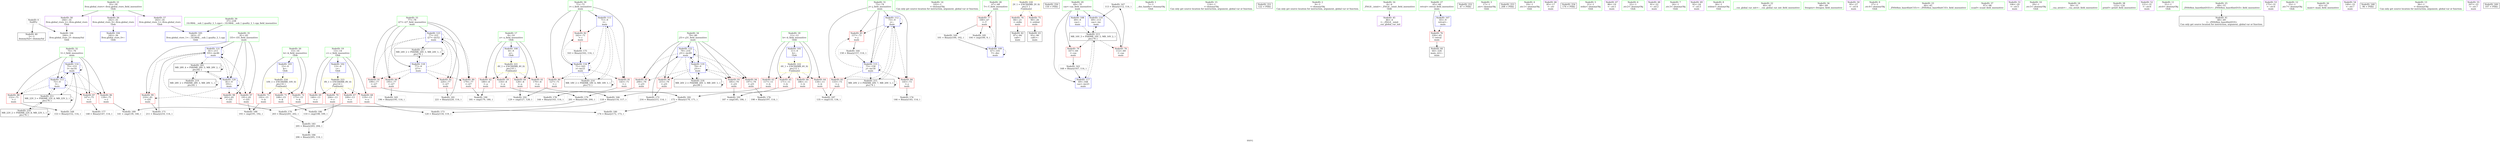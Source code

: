 digraph "SVFG" {
	label="SVFG";

	Node0x563a66c0fac0 [shape=record,color=grey,label="{NodeID: 0\nNullPtr}"];
	Node0x563a66c0fac0 -> Node0x563a66c2b9f0[style=solid];
	Node0x563a66c0fac0 -> Node0x563a66c2ca10[style=solid];
	Node0x563a66c35820 [shape=record,color=grey,label="{NodeID: 180\n174 = Binary(172, 173, )\n}"];
	Node0x563a66c2c1a0 [shape=record,color=red,label="{NodeID: 97\n191\<--81\n\<--l35\nmain\n}"];
	Node0x563a66c2c1a0 -> Node0x563a66c36420[style=solid];
	Node0x563a66c116a0 [shape=record,color=green,label="{NodeID: 14\n102\<--1\n\<--dummyObj\nCan only get source location for instruction, argument, global var or function.}"];
	Node0x563a66c2ce50 [shape=record,color=blue,label="{NodeID: 111\n71\<--9\ni\<--\nmain\n}"];
	Node0x563a66c2ce50 -> Node0x563a66c2eb80[style=dashed];
	Node0x563a66c2ce50 -> Node0x563a66c2ec50[style=dashed];
	Node0x563a66c2ce50 -> Node0x563a66c2ed20[style=dashed];
	Node0x563a66c2ce50 -> Node0x563a66c31a40[style=dashed];
	Node0x563a66c2ce50 -> Node0x563a66c44470[style=dashed];
	Node0x563a66c2af70 [shape=record,color=green,label="{NodeID: 28\n67\<--68\nT\<--T_field_insensitive\nmain\n}"];
	Node0x563a66c2af70 -> Node0x563a66c2e910[style=solid];
	Node0x563a66c2af70 -> Node0x563a66c2ccb0[style=solid];
	Node0x563a66c2bbf0 [shape=record,color=black,label="{NodeID: 42\n87\<--84\ncall\<--\nmain\n}"];
	Node0x563a66c46e70 [shape=record,color=yellow,style=double,label="{NodeID: 222\n6V_1 = ENCHI(MR_6V_0)\npts\{12 \}\nFun[main]}"];
	Node0x563a66c46e70 -> Node0x563a66c2ddb0[style=dashed];
	Node0x563a66c46e70 -> Node0x563a66c2de80[style=dashed];
	Node0x563a66c46e70 -> Node0x563a66c2df50[style=dashed];
	Node0x563a66c46e70 -> Node0x563a66c2e020[style=dashed];
	Node0x563a66c2d770 [shape=record,color=purple,label="{NodeID: 56\n242\<--35\nllvm.global_ctors_0\<--llvm.global_ctors\nGlob }"];
	Node0x563a66c2d770 -> Node0x563a66c2c810[style=solid];
	Node0x563a66c2e360 [shape=record,color=red,label="{NodeID: 70\n204\<--13\n\<--c\nmain\n}"];
	Node0x563a66c2e360 -> Node0x563a66c35ca0[style=solid];
	Node0x563a66c53ce0 [shape=record,color=black,label="{NodeID: 250\n150 = PHI()\n}"];
	Node0x563a66c344a0 [shape=record,color=grey,label="{NodeID: 167\n113 = Binary(112, 114, )\n}"];
	Node0x563a66c344a0 -> Node0x563a66c2cd80[style=solid];
	Node0x563a66c2eec0 [shape=record,color=red,label="{NodeID: 84\n145\<--73\n\<--j\nmain\n}"];
	Node0x563a66c2eec0 -> Node0x563a66c34f20[style=solid];
	Node0x563a66c0ebd0 [shape=record,color=green,label="{NodeID: 1\n7\<--1\n__dso_handle\<--dummyObj\nGlob }"];
	Node0x563a66c359a0 [shape=record,color=grey,label="{NodeID: 181\n221 = Binary(220, 114, )\n}"];
	Node0x563a66c359a0 -> Node0x563a66c31ff0[style=solid];
	Node0x563a66c2c270 [shape=record,color=red,label="{NodeID: 98\n202\<--81\n\<--l35\nmain\n}"];
	Node0x563a66c2c270 -> Node0x563a66c34920[style=solid];
	Node0x563a66c11770 [shape=record,color=green,label="{NodeID: 15\n114\<--1\n\<--dummyObj\nCan only get source location for instruction, argument, global var or function.}"];
	Node0x563a66c2cf20 [shape=record,color=blue,label="{NodeID: 112\n73\<--9\nj\<--\nmain\n}"];
	Node0x563a66c2cf20 -> Node0x563a66c2edf0[style=dashed];
	Node0x563a66c2cf20 -> Node0x563a66c2eec0[style=dashed];
	Node0x563a66c2cf20 -> Node0x563a66c2ef90[style=dashed];
	Node0x563a66c2cf20 -> Node0x563a66c2cf20[style=dashed];
	Node0x563a66c2cf20 -> Node0x563a66c31970[style=dashed];
	Node0x563a66c2cf20 -> Node0x563a66c44970[style=dashed];
	Node0x563a66c2b040 [shape=record,color=green,label="{NodeID: 29\n69\<--70\ncas\<--cas_field_insensitive\nmain\n}"];
	Node0x563a66c2b040 -> Node0x563a66c2e9e0[style=solid];
	Node0x563a66c2b040 -> Node0x563a66c2eab0[style=solid];
	Node0x563a66c2b040 -> Node0x563a66c2cbe0[style=solid];
	Node0x563a66c2b040 -> Node0x563a66c2cd80[style=solid];
	Node0x563a66c2b040 -> Node0x563a66c31b10[style=solid];
	Node0x563a66c2bcc0 [shape=record,color=black,label="{NodeID: 43\n93\<--90\ncall1\<--\nmain\n}"];
	Node0x563a66c46f50 [shape=record,color=yellow,style=double,label="{NodeID: 223\n8V_1 = ENCHI(MR_8V_0)\npts\{14 \}\nFun[main]}"];
	Node0x563a66c46f50 -> Node0x563a66c2e0f0[style=dashed];
	Node0x563a66c46f50 -> Node0x563a66c2e1c0[style=dashed];
	Node0x563a66c46f50 -> Node0x563a66c2e290[style=dashed];
	Node0x563a66c46f50 -> Node0x563a66c2e360[style=dashed];
	Node0x563a66c2d870 [shape=record,color=purple,label="{NodeID: 57\n243\<--35\nllvm.global_ctors_1\<--llvm.global_ctors\nGlob }"];
	Node0x563a66c2d870 -> Node0x563a66c2c910[style=solid];
	Node0x563a66c2e430 [shape=record,color=red,label="{NodeID: 71\n108\<--15\n\<--k\nmain\n}"];
	Node0x563a66c2e430 -> Node0x563a66c36120[style=solid];
	Node0x563a66c53de0 [shape=record,color=black,label="{NodeID: 251\n122 = PHI()\n}"];
	Node0x563a66c34620 [shape=record,color=grey,label="{NodeID: 168\n153 = Binary(152, 114, )\n}"];
	Node0x563a66c34620 -> Node0x563a66c318a0[style=solid];
	Node0x563a66c2ef90 [shape=record,color=red,label="{NodeID: 85\n157\<--73\n\<--j\nmain\n}"];
	Node0x563a66c2ef90 -> Node0x563a66c34020[style=solid];
	Node0x563a66c0fe20 [shape=record,color=green,label="{NodeID: 2\n9\<--1\n\<--dummyObj\nCan only get source location for instruction, argument, global var or function.}"];
	Node0x563a66c35b20 [shape=record,color=grey,label="{NodeID: 182\n172 = Binary(170, 171, )\n}"];
	Node0x563a66c35b20 -> Node0x563a66c35820[style=solid];
	Node0x563a66c2c340 [shape=record,color=red,label="{NodeID: 99\n210\<--81\n\<--l35\nmain\n}"];
	Node0x563a66c2c340 -> Node0x563a66c34aa0[style=solid];
	Node0x563a66c107b0 [shape=record,color=green,label="{NodeID: 16\n4\<--6\n_ZStL8__ioinit\<--_ZStL8__ioinit_field_insensitive\nGlob }"];
	Node0x563a66c107b0 -> Node0x563a66c2be60[style=solid];
	Node0x563a66c2cff0 [shape=record,color=blue,label="{NodeID: 113\n75\<--9\nl\<--\nmain\n}"];
	Node0x563a66c2cff0 -> Node0x563a66c2f060[style=dashed];
	Node0x563a66c2cff0 -> Node0x563a66c2f130[style=dashed];
	Node0x563a66c2cff0 -> Node0x563a66c2f200[style=dashed];
	Node0x563a66c2cff0 -> Node0x563a66c2cff0[style=dashed];
	Node0x563a66c2cff0 -> Node0x563a66c318a0[style=dashed];
	Node0x563a66c2cff0 -> Node0x563a66c43570[style=dashed];
	Node0x563a66c2b110 [shape=record,color=green,label="{NodeID: 30\n71\<--72\ni\<--i_field_insensitive\nmain\n}"];
	Node0x563a66c2b110 -> Node0x563a66c2eb80[style=solid];
	Node0x563a66c2b110 -> Node0x563a66c2ec50[style=solid];
	Node0x563a66c2b110 -> Node0x563a66c2ed20[style=solid];
	Node0x563a66c2b110 -> Node0x563a66c2ce50[style=solid];
	Node0x563a66c2b110 -> Node0x563a66c31a40[style=solid];
	Node0x563a66c2bd90 [shape=record,color=black,label="{NodeID: 44\n64\<--226\nmain_ret\<--\nmain\n}"];
	Node0x563a66c47840 [shape=record,color=yellow,style=double,label="{NodeID: 224\n10V_1 = ENCHI(MR_10V_0)\npts\{16 \}\nFun[main]}"];
	Node0x563a66c47840 -> Node0x563a66c2e430[style=dashed];
	Node0x563a66c47840 -> Node0x563a66c2e500[style=dashed];
	Node0x563a66c47840 -> Node0x563a66c2e5d0[style=dashed];
	Node0x563a66c2d970 [shape=record,color=purple,label="{NodeID: 58\n244\<--35\nllvm.global_ctors_2\<--llvm.global_ctors\nGlob }"];
	Node0x563a66c2d970 -> Node0x563a66c2ca10[style=solid];
	Node0x563a66c2e500 [shape=record,color=red,label="{NodeID: 72\n173\<--15\n\<--k\nmain\n}"];
	Node0x563a66c2e500 -> Node0x563a66c35820[style=solid];
	Node0x563a66c53ee0 [shape=record,color=black,label="{NodeID: 252\n47 = PHI()\n}"];
	Node0x563a66c347a0 [shape=record,color=grey,label="{NodeID: 169\n101 = Binary(100, 102, )\n}"];
	Node0x563a66c347a0 -> Node0x563a66c2ccb0[style=solid];
	Node0x563a66c2f060 [shape=record,color=red,label="{NodeID: 86\n139\<--75\n\<--l\nmain\n}"];
	Node0x563a66c2f060 -> Node0x563a66c365a0[style=solid];
	Node0x563a66c10680 [shape=record,color=green,label="{NodeID: 3\n17\<--1\n.str\<--dummyObj\nGlob }"];
	Node0x563a66c35ca0 [shape=record,color=grey,label="{NodeID: 183\n205 = Binary(203, 204, )\n}"];
	Node0x563a66c35ca0 -> Node0x563a66c35e20[style=solid];
	Node0x563a66c2c410 [shape=record,color=blue,label="{NodeID: 100\n8\<--9\na\<--\nGlob }"];
	Node0x563a66c2c410 -> Node0x563a66c46d90[style=dashed];
	Node0x563a66c10880 [shape=record,color=green,label="{NodeID: 17\n8\<--10\na\<--a_field_insensitive\nGlob }"];
	Node0x563a66c10880 -> Node0x563a66c2da70[style=solid];
	Node0x563a66c10880 -> Node0x563a66c2db40[style=solid];
	Node0x563a66c10880 -> Node0x563a66c2dc10[style=solid];
	Node0x563a66c10880 -> Node0x563a66c2dce0[style=solid];
	Node0x563a66c10880 -> Node0x563a66c2c410[style=solid];
	Node0x563a66c318a0 [shape=record,color=blue,label="{NodeID: 114\n75\<--153\nl\<--inc16\nmain\n}"];
	Node0x563a66c318a0 -> Node0x563a66c2f060[style=dashed];
	Node0x563a66c318a0 -> Node0x563a66c2f130[style=dashed];
	Node0x563a66c318a0 -> Node0x563a66c2f200[style=dashed];
	Node0x563a66c318a0 -> Node0x563a66c2cff0[style=dashed];
	Node0x563a66c318a0 -> Node0x563a66c318a0[style=dashed];
	Node0x563a66c318a0 -> Node0x563a66c43570[style=dashed];
	Node0x563a66c2b1e0 [shape=record,color=green,label="{NodeID: 31\n73\<--74\nj\<--j_field_insensitive\nmain\n}"];
	Node0x563a66c2b1e0 -> Node0x563a66c2edf0[style=solid];
	Node0x563a66c2b1e0 -> Node0x563a66c2eec0[style=solid];
	Node0x563a66c2b1e0 -> Node0x563a66c2ef90[style=solid];
	Node0x563a66c2b1e0 -> Node0x563a66c2cf20[style=solid];
	Node0x563a66c2b1e0 -> Node0x563a66c31970[style=solid];
	Node0x563a66c43570 [shape=record,color=black,label="{NodeID: 211\nMR_22V_3 = PHI(MR_22V_4, MR_22V_2, )\npts\{76 \}\n}"];
	Node0x563a66c43570 -> Node0x563a66c2cff0[style=dashed];
	Node0x563a66c43570 -> Node0x563a66c43570[style=dashed];
	Node0x563a66c43570 -> Node0x563a66c44e70[style=dashed];
	Node0x563a66c2be60 [shape=record,color=purple,label="{NodeID: 45\n46\<--4\n\<--_ZStL8__ioinit\n__cxx_global_var_init\n}"];
	Node0x563a66c2da70 [shape=record,color=red,label="{NodeID: 59\n116\<--8\n\<--a\nmain\n}"];
	Node0x563a66c2da70 -> Node0x563a66c34320[style=solid];
	Node0x563a66c2e5d0 [shape=record,color=red,label="{NodeID: 73\n192\<--15\n\<--k\nmain\n}"];
	Node0x563a66c2e5d0 -> Node0x563a66c36420[style=solid];
	Node0x563a66c53fe0 [shape=record,color=black,label="{NodeID: 253\n208 = PHI()\n}"];
	Node0x563a66c34920 [shape=record,color=grey,label="{NodeID: 170\n203 = Binary(201, 202, )\n}"];
	Node0x563a66c34920 -> Node0x563a66c35ca0[style=solid];
	Node0x563a66c2f130 [shape=record,color=red,label="{NodeID: 87\n147\<--75\n\<--l\nmain\n}"];
	Node0x563a66c2f130 -> Node0x563a66c353a0[style=solid];
	Node0x563a66c100c0 [shape=record,color=green,label="{NodeID: 4\n19\<--1\n.str.1\<--dummyObj\nGlob }"];
	Node0x563a66c35e20 [shape=record,color=grey,label="{NodeID: 184\n206 = Binary(205, 114, )\n}"];
	Node0x563a66c2c510 [shape=record,color=blue,label="{NodeID: 101\n11\<--9\nb\<--\nGlob }"];
	Node0x563a66c2c510 -> Node0x563a66c46e70[style=dashed];
	Node0x563a66c10950 [shape=record,color=green,label="{NodeID: 18\n11\<--12\nb\<--b_field_insensitive\nGlob }"];
	Node0x563a66c10950 -> Node0x563a66c2ddb0[style=solid];
	Node0x563a66c10950 -> Node0x563a66c2de80[style=solid];
	Node0x563a66c10950 -> Node0x563a66c2df50[style=solid];
	Node0x563a66c10950 -> Node0x563a66c2e020[style=solid];
	Node0x563a66c10950 -> Node0x563a66c2c510[style=solid];
	Node0x563a66c31970 [shape=record,color=blue,label="{NodeID: 115\n73\<--158\nj\<--inc18\nmain\n}"];
	Node0x563a66c31970 -> Node0x563a66c2edf0[style=dashed];
	Node0x563a66c31970 -> Node0x563a66c2eec0[style=dashed];
	Node0x563a66c31970 -> Node0x563a66c2ef90[style=dashed];
	Node0x563a66c31970 -> Node0x563a66c2cf20[style=dashed];
	Node0x563a66c31970 -> Node0x563a66c31970[style=dashed];
	Node0x563a66c31970 -> Node0x563a66c44970[style=dashed];
	Node0x563a66c2b2b0 [shape=record,color=green,label="{NodeID: 32\n75\<--76\nl\<--l_field_insensitive\nmain\n}"];
	Node0x563a66c2b2b0 -> Node0x563a66c2f060[style=solid];
	Node0x563a66c2b2b0 -> Node0x563a66c2f130[style=solid];
	Node0x563a66c2b2b0 -> Node0x563a66c2f200[style=solid];
	Node0x563a66c2b2b0 -> Node0x563a66c2cff0[style=solid];
	Node0x563a66c2b2b0 -> Node0x563a66c318a0[style=solid];
	Node0x563a66c2bf30 [shape=record,color=purple,label="{NodeID: 46\n85\<--17\n\<--.str\nmain\n}"];
	Node0x563a66c2db40 [shape=record,color=red,label="{NodeID: 60\n128\<--8\n\<--a\nmain\n}"];
	Node0x563a66c2db40 -> Node0x563a66c2f940[style=solid];
	Node0x563a66c2e6a0 [shape=record,color=red,label="{NodeID: 74\n84\<--21\n\<--stdin\nmain\n}"];
	Node0x563a66c2e6a0 -> Node0x563a66c2bbf0[style=solid];
	Node0x563a66c540e0 [shape=record,color=black,label="{NodeID: 254\n176 = PHI()\n}"];
	Node0x563a66c34aa0 [shape=record,color=grey,label="{NodeID: 171\n211 = Binary(210, 114, )\n}"];
	Node0x563a66c34aa0 -> Node0x563a66c31e50[style=solid];
	Node0x563a66c2f200 [shape=record,color=red,label="{NodeID: 88\n152\<--75\n\<--l\nmain\n}"];
	Node0x563a66c2f200 -> Node0x563a66c34620[style=solid];
	Node0x563a66c0fce0 [shape=record,color=green,label="{NodeID: 5\n21\<--1\nstdin\<--dummyObj\nGlob }"];
	Node0x563a66c35fa0 [shape=record,color=grey,label="{NodeID: 185\n104 = cmp(100, 9, )\n}"];
	Node0x563a66c2c610 [shape=record,color=blue,label="{NodeID: 102\n13\<--9\nc\<--\nGlob }"];
	Node0x563a66c2c610 -> Node0x563a66c46f50[style=dashed];
	Node0x563a66c10a20 [shape=record,color=green,label="{NodeID: 19\n13\<--14\nc\<--c_field_insensitive\nGlob }"];
	Node0x563a66c10a20 -> Node0x563a66c2e0f0[style=solid];
	Node0x563a66c10a20 -> Node0x563a66c2e1c0[style=solid];
	Node0x563a66c10a20 -> Node0x563a66c2e290[style=solid];
	Node0x563a66c10a20 -> Node0x563a66c2e360[style=solid];
	Node0x563a66c10a20 -> Node0x563a66c2c610[style=solid];
	Node0x563a66c31a40 [shape=record,color=blue,label="{NodeID: 116\n71\<--163\ni\<--inc21\nmain\n}"];
	Node0x563a66c31a40 -> Node0x563a66c2eb80[style=dashed];
	Node0x563a66c31a40 -> Node0x563a66c2ec50[style=dashed];
	Node0x563a66c31a40 -> Node0x563a66c2ed20[style=dashed];
	Node0x563a66c31a40 -> Node0x563a66c31a40[style=dashed];
	Node0x563a66c31a40 -> Node0x563a66c44470[style=dashed];
	Node0x563a66c2b380 [shape=record,color=green,label="{NodeID: 33\n77\<--78\ni27\<--i27_field_insensitive\nmain\n}"];
	Node0x563a66c2b380 -> Node0x563a66c2f2d0[style=solid];
	Node0x563a66c2b380 -> Node0x563a66c2f3a0[style=solid];
	Node0x563a66c2b380 -> Node0x563a66c2f470[style=solid];
	Node0x563a66c2b380 -> Node0x563a66c2f540[style=solid];
	Node0x563a66c2b380 -> Node0x563a66c31be0[style=solid];
	Node0x563a66c2b380 -> Node0x563a66c31ff0[style=solid];
	Node0x563a66c43f70 [shape=record,color=black,label="{NodeID: 213\nMR_16V_3 = PHI(MR_16V_5, MR_16V_2, )\npts\{70 \}\n}"];
	Node0x563a66c43f70 -> Node0x563a66c2e9e0[style=dashed];
	Node0x563a66c43f70 -> Node0x563a66c2eab0[style=dashed];
	Node0x563a66c43f70 -> Node0x563a66c2cd80[style=dashed];
	Node0x563a66c43f70 -> Node0x563a66c31b10[style=dashed];
	Node0x563a66c2c000 [shape=record,color=purple,label="{NodeID: 47\n86\<--19\n\<--.str.1\nmain\n}"];
	Node0x563a66c2dc10 [shape=record,color=red,label="{NodeID: 61\n170\<--8\n\<--a\nmain\n}"];
	Node0x563a66c2dc10 -> Node0x563a66c35b20[style=solid];
	Node0x563a66c2e770 [shape=record,color=red,label="{NodeID: 75\n90\<--26\n\<--stdout\nmain\n}"];
	Node0x563a66c2e770 -> Node0x563a66c2bcc0[style=solid];
	Node0x563a66c34c20 [shape=record,color=grey,label="{NodeID: 172\n216 = Binary(215, 114, )\n}"];
	Node0x563a66c34c20 -> Node0x563a66c31f20[style=solid];
	Node0x563a66c2f2d0 [shape=record,color=red,label="{NodeID: 89\n179\<--77\n\<--i27\nmain\n}"];
	Node0x563a66c2f2d0 -> Node0x563a66c36720[style=solid];
	Node0x563a66c0ff40 [shape=record,color=green,label="{NodeID: 6\n22\<--1\n.str.2\<--dummyObj\nGlob }"];
	Node0x563a66c36120 [shape=record,color=grey,label="{NodeID: 186\n110 = cmp(108, 109, )\n}"];
	Node0x563a66c2c710 [shape=record,color=blue,label="{NodeID: 103\n15\<--9\nk\<--\nGlob }"];
	Node0x563a66c2c710 -> Node0x563a66c47840[style=dashed];
	Node0x563a66c10af0 [shape=record,color=green,label="{NodeID: 20\n15\<--16\nk\<--k_field_insensitive\nGlob }"];
	Node0x563a66c10af0 -> Node0x563a66c2e430[style=solid];
	Node0x563a66c10af0 -> Node0x563a66c2e500[style=solid];
	Node0x563a66c10af0 -> Node0x563a66c2e5d0[style=solid];
	Node0x563a66c10af0 -> Node0x563a66c2c710[style=solid];
	Node0x563a66c31b10 [shape=record,color=blue,label="{NodeID: 117\n69\<--168\ncas\<--inc23\nmain\n}"];
	Node0x563a66c31b10 -> Node0x563a66c43f70[style=dashed];
	Node0x563a66c2b450 [shape=record,color=green,label="{NodeID: 34\n79\<--80\nj31\<--j31_field_insensitive\nmain\n}"];
	Node0x563a66c2b450 -> Node0x563a66c2f610[style=solid];
	Node0x563a66c2b450 -> Node0x563a66c2f6e0[style=solid];
	Node0x563a66c2b450 -> Node0x563a66c2f7b0[style=solid];
	Node0x563a66c2b450 -> Node0x563a66c2c0d0[style=solid];
	Node0x563a66c2b450 -> Node0x563a66c31cb0[style=solid];
	Node0x563a66c2b450 -> Node0x563a66c31f20[style=solid];
	Node0x563a66c44470 [shape=record,color=black,label="{NodeID: 214\nMR_18V_2 = PHI(MR_18V_6, MR_18V_1, )\npts\{72 \}\n}"];
	Node0x563a66c44470 -> Node0x563a66c2ce50[style=dashed];
	Node0x563a66c44470 -> Node0x563a66c44470[style=dashed];
	Node0x563a66c2d0f0 [shape=record,color=purple,label="{NodeID: 48\n91\<--22\n\<--.str.2\nmain\n}"];
	Node0x563a66c2dce0 [shape=record,color=red,label="{NodeID: 62\n180\<--8\n\<--a\nmain\n}"];
	Node0x563a66c2dce0 -> Node0x563a66c36720[style=solid];
	Node0x563a66c2e840 [shape=record,color=red,label="{NodeID: 76\n226\<--65\n\<--retval\nmain\n}"];
	Node0x563a66c2e840 -> Node0x563a66c2bd90[style=solid];
	Node0x563a66c34da0 [shape=record,color=grey,label="{NodeID: 173\n120 = Binary(118, 119, )\n}"];
	Node0x563a66c2f3a0 [shape=record,color=red,label="{NodeID: 90\n195\<--77\n\<--i27\nmain\n}"];
	Node0x563a66c2f3a0 -> Node0x563a66c341a0[style=solid];
	Node0x563a66c0ffd0 [shape=record,color=green,label="{NodeID: 7\n24\<--1\n.str.3\<--dummyObj\nGlob }"];
	Node0x563a66c362a0 [shape=record,color=grey,label="{NodeID: 187\n135 = cmp(133, 134, )\n}"];
	Node0x563a66c2c810 [shape=record,color=blue,label="{NodeID: 104\n242\<--36\nllvm.global_ctors_0\<--\nGlob }"];
	Node0x563a66c10bc0 [shape=record,color=green,label="{NodeID: 21\n35\<--39\nllvm.global_ctors\<--llvm.global_ctors_field_insensitive\nGlob }"];
	Node0x563a66c10bc0 -> Node0x563a66c2d770[style=solid];
	Node0x563a66c10bc0 -> Node0x563a66c2d870[style=solid];
	Node0x563a66c10bc0 -> Node0x563a66c2d970[style=solid];
	Node0x563a66c40370 [shape=record,color=black,label="{NodeID: 201\nMR_28V_4 = PHI(MR_28V_5, MR_28V_2, )\npts\{82 \}\n}"];
	Node0x563a66c40370 -> Node0x563a66c31d80[style=dashed];
	Node0x563a66c40370 -> Node0x563a66c40370[style=dashed];
	Node0x563a66c40370 -> Node0x563a66c45d70[style=dashed];
	Node0x563a66c31be0 [shape=record,color=blue,label="{NodeID: 118\n77\<--9\ni27\<--\nmain\n}"];
	Node0x563a66c31be0 -> Node0x563a66c2f2d0[style=dashed];
	Node0x563a66c31be0 -> Node0x563a66c2f3a0[style=dashed];
	Node0x563a66c31be0 -> Node0x563a66c2f470[style=dashed];
	Node0x563a66c31be0 -> Node0x563a66c2f540[style=dashed];
	Node0x563a66c31be0 -> Node0x563a66c31ff0[style=dashed];
	Node0x563a66c31be0 -> Node0x563a66c45370[style=dashed];
	Node0x563a66c2b520 [shape=record,color=green,label="{NodeID: 35\n81\<--82\nl35\<--l35_field_insensitive\nmain\n}"];
	Node0x563a66c2b520 -> Node0x563a66c2c1a0[style=solid];
	Node0x563a66c2b520 -> Node0x563a66c2c270[style=solid];
	Node0x563a66c2b520 -> Node0x563a66c2c340[style=solid];
	Node0x563a66c2b520 -> Node0x563a66c31d80[style=solid];
	Node0x563a66c2b520 -> Node0x563a66c31e50[style=solid];
	Node0x563a66c44970 [shape=record,color=black,label="{NodeID: 215\nMR_20V_2 = PHI(MR_20V_7, MR_20V_1, )\npts\{74 \}\n}"];
	Node0x563a66c44970 -> Node0x563a66c2cf20[style=dashed];
	Node0x563a66c44970 -> Node0x563a66c44970[style=dashed];
	Node0x563a66c2d1c0 [shape=record,color=purple,label="{NodeID: 49\n92\<--24\n\<--.str.3\nmain\n}"];
	Node0x563a66c2ddb0 [shape=record,color=red,label="{NodeID: 63\n117\<--11\n\<--b\nmain\n}"];
	Node0x563a66c2ddb0 -> Node0x563a66c34320[style=solid];
	Node0x563a66c2e910 [shape=record,color=red,label="{NodeID: 77\n100\<--67\n\<--T\nmain\n}"];
	Node0x563a66c2e910 -> Node0x563a66c347a0[style=solid];
	Node0x563a66c2e910 -> Node0x563a66c35fa0[style=solid];
	Node0x563a66c34f20 [shape=record,color=grey,label="{NodeID: 174\n146 = Binary(145, 114, )\n}"];
	Node0x563a66c2f470 [shape=record,color=red,label="{NodeID: 91\n199\<--77\n\<--i27\nmain\n}"];
	Node0x563a66c2f470 -> Node0x563a66c356a0[style=solid];
	Node0x563a66c11200 [shape=record,color=green,label="{NodeID: 8\n26\<--1\nstdout\<--dummyObj\nGlob }"];
	Node0x563a66c36420 [shape=record,color=grey,label="{NodeID: 188\n193 = cmp(191, 192, )\n}"];
	Node0x563a66c2c910 [shape=record,color=blue,label="{NodeID: 105\n243\<--37\nllvm.global_ctors_1\<--_GLOBAL__sub_I_quailty_2_1.cpp\nGlob }"];
	Node0x563a66c10c90 [shape=record,color=green,label="{NodeID: 22\n40\<--41\n__cxx_global_var_init\<--__cxx_global_var_init_field_insensitive\n}"];
	Node0x563a66c31cb0 [shape=record,color=blue,label="{NodeID: 119\n79\<--9\nj31\<--\nmain\n}"];
	Node0x563a66c31cb0 -> Node0x563a66c2f610[style=dashed];
	Node0x563a66c31cb0 -> Node0x563a66c2f6e0[style=dashed];
	Node0x563a66c31cb0 -> Node0x563a66c2f7b0[style=dashed];
	Node0x563a66c31cb0 -> Node0x563a66c2c0d0[style=dashed];
	Node0x563a66c31cb0 -> Node0x563a66c31cb0[style=dashed];
	Node0x563a66c31cb0 -> Node0x563a66c31f20[style=dashed];
	Node0x563a66c31cb0 -> Node0x563a66c45870[style=dashed];
	Node0x563a66c2b5f0 [shape=record,color=green,label="{NodeID: 36\n88\<--89\nfreopen\<--freopen_field_insensitive\n}"];
	Node0x563a66c44e70 [shape=record,color=black,label="{NodeID: 216\nMR_22V_2 = PHI(MR_22V_8, MR_22V_1, )\npts\{76 \}\n}"];
	Node0x563a66c44e70 -> Node0x563a66c43570[style=dashed];
	Node0x563a66c44e70 -> Node0x563a66c44e70[style=dashed];
	Node0x563a66c2d290 [shape=record,color=purple,label="{NodeID: 50\n95\<--27\n\<--.str.4\nmain\n}"];
	Node0x563a66c2de80 [shape=record,color=red,label="{NodeID: 64\n134\<--11\n\<--b\nmain\n}"];
	Node0x563a66c2de80 -> Node0x563a66c362a0[style=solid];
	Node0x563a66c2e9e0 [shape=record,color=red,label="{NodeID: 78\n112\<--69\n\<--cas\nmain\n}"];
	Node0x563a66c2e9e0 -> Node0x563a66c344a0[style=solid];
	Node0x563a66c350a0 [shape=record,color=grey,label="{NodeID: 175\n163 = Binary(162, 114, )\n}"];
	Node0x563a66c350a0 -> Node0x563a66c31a40[style=solid];
	Node0x563a66c2f540 [shape=record,color=red,label="{NodeID: 92\n220\<--77\n\<--i27\nmain\n}"];
	Node0x563a66c2f540 -> Node0x563a66c359a0[style=solid];
	Node0x563a66c11290 [shape=record,color=green,label="{NodeID: 9\n27\<--1\n.str.4\<--dummyObj\nGlob }"];
	Node0x563a66c365a0 [shape=record,color=grey,label="{NodeID: 189\n141 = cmp(139, 140, )\n}"];
	Node0x563a66c2ca10 [shape=record,color=blue, style = dotted,label="{NodeID: 106\n244\<--3\nllvm.global_ctors_2\<--dummyVal\nGlob }"];
	Node0x563a66c10d60 [shape=record,color=green,label="{NodeID: 23\n44\<--45\n_ZNSt8ios_base4InitC1Ev\<--_ZNSt8ios_base4InitC1Ev_field_insensitive\n}"];
	Node0x563a66c31d80 [shape=record,color=blue,label="{NodeID: 120\n81\<--9\nl35\<--\nmain\n}"];
	Node0x563a66c31d80 -> Node0x563a66c2c1a0[style=dashed];
	Node0x563a66c31d80 -> Node0x563a66c2c270[style=dashed];
	Node0x563a66c31d80 -> Node0x563a66c2c340[style=dashed];
	Node0x563a66c31d80 -> Node0x563a66c31d80[style=dashed];
	Node0x563a66c31d80 -> Node0x563a66c31e50[style=dashed];
	Node0x563a66c31d80 -> Node0x563a66c40370[style=dashed];
	Node0x563a66c2b6f0 [shape=record,color=green,label="{NodeID: 37\n97\<--98\nscanf\<--scanf_field_insensitive\n}"];
	Node0x563a66c45370 [shape=record,color=black,label="{NodeID: 217\nMR_24V_2 = PHI(MR_24V_3, MR_24V_1, )\npts\{78 \}\n}"];
	Node0x563a66c45370 -> Node0x563a66c31be0[style=dashed];
	Node0x563a66c45370 -> Node0x563a66c45370[style=dashed];
	Node0x563a66c2d360 [shape=record,color=purple,label="{NodeID: 51\n106\<--29\n\<--.str.5\nmain\n}"];
	Node0x563a66c2df50 [shape=record,color=red,label="{NodeID: 65\n171\<--11\n\<--b\nmain\n}"];
	Node0x563a66c2df50 -> Node0x563a66c35b20[style=solid];
	Node0x563a66c2eab0 [shape=record,color=red,label="{NodeID: 79\n167\<--69\n\<--cas\nmain\n}"];
	Node0x563a66c2eab0 -> Node0x563a66c33ea0[style=solid];
	Node0x563a66c35220 [shape=record,color=grey,label="{NodeID: 176\n198 = Binary(197, 114, )\n}"];
	Node0x563a66c2f610 [shape=record,color=red,label="{NodeID: 93\n185\<--79\n\<--j31\nmain\n}"];
	Node0x563a66c2f610 -> Node0x563a66c368a0[style=solid];
	Node0x563a66c11320 [shape=record,color=green,label="{NodeID: 10\n29\<--1\n.str.5\<--dummyObj\nGlob }"];
	Node0x563a66c36720 [shape=record,color=grey,label="{NodeID: 190\n181 = cmp(179, 180, )\n}"];
	Node0x563a66c2cb10 [shape=record,color=blue,label="{NodeID: 107\n65\<--9\nretval\<--\nmain\n}"];
	Node0x563a66c2cb10 -> Node0x563a66c2e840[style=dashed];
	Node0x563a66c10e30 [shape=record,color=green,label="{NodeID: 24\n50\<--51\n__cxa_atexit\<--__cxa_atexit_field_insensitive\n}"];
	Node0x563a66c31e50 [shape=record,color=blue,label="{NodeID: 121\n81\<--211\nl35\<--inc46\nmain\n}"];
	Node0x563a66c31e50 -> Node0x563a66c2c1a0[style=dashed];
	Node0x563a66c31e50 -> Node0x563a66c2c270[style=dashed];
	Node0x563a66c31e50 -> Node0x563a66c2c340[style=dashed];
	Node0x563a66c31e50 -> Node0x563a66c31d80[style=dashed];
	Node0x563a66c31e50 -> Node0x563a66c31e50[style=dashed];
	Node0x563a66c31e50 -> Node0x563a66c40370[style=dashed];
	Node0x563a66c2b7f0 [shape=record,color=green,label="{NodeID: 38\n123\<--124\nprintf\<--printf_field_insensitive\n}"];
	Node0x563a66c45870 [shape=record,color=black,label="{NodeID: 218\nMR_26V_2 = PHI(MR_26V_3, MR_26V_1, )\npts\{80 \}\n}"];
	Node0x563a66c45870 -> Node0x563a66c31cb0[style=dashed];
	Node0x563a66c45870 -> Node0x563a66c45870[style=dashed];
	Node0x563a66c2d430 [shape=record,color=purple,label="{NodeID: 52\n121\<--31\n\<--.str.6\nmain\n}"];
	Node0x563a66c2e020 [shape=record,color=red,label="{NodeID: 66\n186\<--11\n\<--b\nmain\n}"];
	Node0x563a66c2e020 -> Node0x563a66c368a0[style=solid];
	Node0x563a66c33ea0 [shape=record,color=grey,label="{NodeID: 163\n168 = Binary(167, 114, )\n}"];
	Node0x563a66c33ea0 -> Node0x563a66c31b10[style=solid];
	Node0x563a66c2eb80 [shape=record,color=red,label="{NodeID: 80\n127\<--71\n\<--i\nmain\n}"];
	Node0x563a66c2eb80 -> Node0x563a66c2f940[style=solid];
	Node0x563a66c353a0 [shape=record,color=grey,label="{NodeID: 177\n148 = Binary(147, 114, )\n}"];
	Node0x563a66c2f6e0 [shape=record,color=red,label="{NodeID: 94\n197\<--79\n\<--j31\nmain\n}"];
	Node0x563a66c2f6e0 -> Node0x563a66c35220[style=solid];
	Node0x563a66c113b0 [shape=record,color=green,label="{NodeID: 11\n31\<--1\n.str.6\<--dummyObj\nGlob }"];
	Node0x563a66c368a0 [shape=record,color=grey,label="{NodeID: 191\n187 = cmp(185, 186, )\n}"];
	Node0x563a66c2cbe0 [shape=record,color=blue,label="{NodeID: 108\n69\<--9\ncas\<--\nmain\n}"];
	Node0x563a66c2cbe0 -> Node0x563a66c43f70[style=dashed];
	Node0x563a66c10f00 [shape=record,color=green,label="{NodeID: 25\n49\<--55\n_ZNSt8ios_base4InitD1Ev\<--_ZNSt8ios_base4InitD1Ev_field_insensitive\n}"];
	Node0x563a66c10f00 -> Node0x563a66c2baf0[style=solid];
	Node0x563a66c31f20 [shape=record,color=blue,label="{NodeID: 122\n79\<--216\nj31\<--inc49\nmain\n}"];
	Node0x563a66c31f20 -> Node0x563a66c2f610[style=dashed];
	Node0x563a66c31f20 -> Node0x563a66c2f6e0[style=dashed];
	Node0x563a66c31f20 -> Node0x563a66c2f7b0[style=dashed];
	Node0x563a66c31f20 -> Node0x563a66c2c0d0[style=dashed];
	Node0x563a66c31f20 -> Node0x563a66c31cb0[style=dashed];
	Node0x563a66c31f20 -> Node0x563a66c31f20[style=dashed];
	Node0x563a66c31f20 -> Node0x563a66c45870[style=dashed];
	Node0x563a66c2b8f0 [shape=record,color=green,label="{NodeID: 39\n37\<--238\n_GLOBAL__sub_I_quailty_2_1.cpp\<--_GLOBAL__sub_I_quailty_2_1.cpp_field_insensitive\n}"];
	Node0x563a66c2b8f0 -> Node0x563a66c2c910[style=solid];
	Node0x563a66c45d70 [shape=record,color=black,label="{NodeID: 219\nMR_28V_2 = PHI(MR_28V_3, MR_28V_1, )\npts\{82 \}\n}"];
	Node0x563a66c45d70 -> Node0x563a66c40370[style=dashed];
	Node0x563a66c45d70 -> Node0x563a66c45d70[style=dashed];
	Node0x563a66c2d500 [shape=record,color=purple,label="{NodeID: 53\n175\<--31\n\<--.str.6\nmain\n}"];
	Node0x563a66c2e0f0 [shape=record,color=red,label="{NodeID: 67\n109\<--13\n\<--c\nmain\n}"];
	Node0x563a66c2e0f0 -> Node0x563a66c36120[style=solid];
	Node0x563a66c34020 [shape=record,color=grey,label="{NodeID: 164\n158 = Binary(157, 114, )\n}"];
	Node0x563a66c34020 -> Node0x563a66c31970[style=solid];
	Node0x563a66c2ec50 [shape=record,color=red,label="{NodeID: 81\n143\<--71\n\<--i\nmain\n}"];
	Node0x563a66c2ec50 -> Node0x563a66c35520[style=solid];
	Node0x563a66c35520 [shape=record,color=grey,label="{NodeID: 178\n144 = Binary(143, 114, )\n}"];
	Node0x563a66c2f7b0 [shape=record,color=red,label="{NodeID: 95\n200\<--79\n\<--j31\nmain\n}"];
	Node0x563a66c2f7b0 -> Node0x563a66c356a0[style=solid];
	Node0x563a66c11500 [shape=record,color=green,label="{NodeID: 12\n33\<--1\n.str.7\<--dummyObj\nGlob }"];
	Node0x563a66c2f940 [shape=record,color=grey,label="{NodeID: 192\n129 = cmp(127, 128, )\n}"];
	Node0x563a66c2ccb0 [shape=record,color=blue,label="{NodeID: 109\n67\<--101\nT\<--dec\nmain\n}"];
	Node0x563a66c2ccb0 -> Node0x563a66c2e910[style=dashed];
	Node0x563a66c2ccb0 -> Node0x563a66c2ccb0[style=dashed];
	Node0x563a66c11000 [shape=record,color=green,label="{NodeID: 26\n62\<--63\nmain\<--main_field_insensitive\n}"];
	Node0x563a66c31ff0 [shape=record,color=blue,label="{NodeID: 123\n77\<--221\ni27\<--inc52\nmain\n}"];
	Node0x563a66c31ff0 -> Node0x563a66c2f2d0[style=dashed];
	Node0x563a66c31ff0 -> Node0x563a66c2f3a0[style=dashed];
	Node0x563a66c31ff0 -> Node0x563a66c2f470[style=dashed];
	Node0x563a66c31ff0 -> Node0x563a66c2f540[style=dashed];
	Node0x563a66c31ff0 -> Node0x563a66c31ff0[style=dashed];
	Node0x563a66c31ff0 -> Node0x563a66c45370[style=dashed];
	Node0x563a66c2b9f0 [shape=record,color=black,label="{NodeID: 40\n2\<--3\ndummyVal\<--dummyVal\n}"];
	Node0x563a66c46270 [shape=record,color=yellow,style=double,label="{NodeID: 220\n2V_1 = ENCHI(MR_2V_0)\npts\{1 \}\nFun[main]}"];
	Node0x563a66c46270 -> Node0x563a66c2e6a0[style=dashed];
	Node0x563a66c46270 -> Node0x563a66c2e770[style=dashed];
	Node0x563a66c2d5d0 [shape=record,color=purple,label="{NodeID: 54\n149\<--33\n\<--.str.7\nmain\n}"];
	Node0x563a66c2e1c0 [shape=record,color=red,label="{NodeID: 68\n119\<--13\n\<--c\nmain\n}"];
	Node0x563a66c2e1c0 -> Node0x563a66c34da0[style=solid];
	Node0x563a66c53ae0 [shape=record,color=black,label="{NodeID: 248\n96 = PHI()\n}"];
	Node0x563a66c341a0 [shape=record,color=grey,label="{NodeID: 165\n196 = Binary(195, 114, )\n}"];
	Node0x563a66c2ed20 [shape=record,color=red,label="{NodeID: 82\n162\<--71\n\<--i\nmain\n}"];
	Node0x563a66c2ed20 -> Node0x563a66c350a0[style=solid];
	Node0x563a66c356a0 [shape=record,color=grey,label="{NodeID: 179\n201 = Binary(199, 200, )\n}"];
	Node0x563a66c356a0 -> Node0x563a66c34920[style=solid];
	Node0x563a66c2c0d0 [shape=record,color=red,label="{NodeID: 96\n215\<--79\n\<--j31\nmain\n}"];
	Node0x563a66c2c0d0 -> Node0x563a66c34c20[style=solid];
	Node0x563a66c115d0 [shape=record,color=green,label="{NodeID: 13\n36\<--1\n\<--dummyObj\nCan only get source location for instruction, argument, global var or function.}"];
	Node0x563a66c2cd80 [shape=record,color=blue,label="{NodeID: 110\n69\<--113\ncas\<--inc\nmain\n}"];
	Node0x563a66c2cd80 -> Node0x563a66c43f70[style=dashed];
	Node0x563a66c2aee0 [shape=record,color=green,label="{NodeID: 27\n65\<--66\nretval\<--retval_field_insensitive\nmain\n}"];
	Node0x563a66c2aee0 -> Node0x563a66c2e840[style=solid];
	Node0x563a66c2aee0 -> Node0x563a66c2cb10[style=solid];
	Node0x563a66c2baf0 [shape=record,color=black,label="{NodeID: 41\n48\<--49\n\<--_ZNSt8ios_base4InitD1Ev\nCan only get source location for instruction, argument, global var or function.}"];
	Node0x563a66c46d90 [shape=record,color=yellow,style=double,label="{NodeID: 221\n4V_1 = ENCHI(MR_4V_0)\npts\{10 \}\nFun[main]}"];
	Node0x563a66c46d90 -> Node0x563a66c2da70[style=dashed];
	Node0x563a66c46d90 -> Node0x563a66c2db40[style=dashed];
	Node0x563a66c46d90 -> Node0x563a66c2dc10[style=dashed];
	Node0x563a66c46d90 -> Node0x563a66c2dce0[style=dashed];
	Node0x563a66c2d6a0 [shape=record,color=purple,label="{NodeID: 55\n207\<--33\n\<--.str.7\nmain\n}"];
	Node0x563a66c2e290 [shape=record,color=red,label="{NodeID: 69\n140\<--13\n\<--c\nmain\n}"];
	Node0x563a66c2e290 -> Node0x563a66c365a0[style=solid];
	Node0x563a66c53be0 [shape=record,color=black,label="{NodeID: 249\n107 = PHI()\n}"];
	Node0x563a66c34320 [shape=record,color=grey,label="{NodeID: 166\n118 = Binary(116, 117, )\n}"];
	Node0x563a66c34320 -> Node0x563a66c34da0[style=solid];
	Node0x563a66c2edf0 [shape=record,color=red,label="{NodeID: 83\n133\<--73\n\<--j\nmain\n}"];
	Node0x563a66c2edf0 -> Node0x563a66c362a0[style=solid];
}

